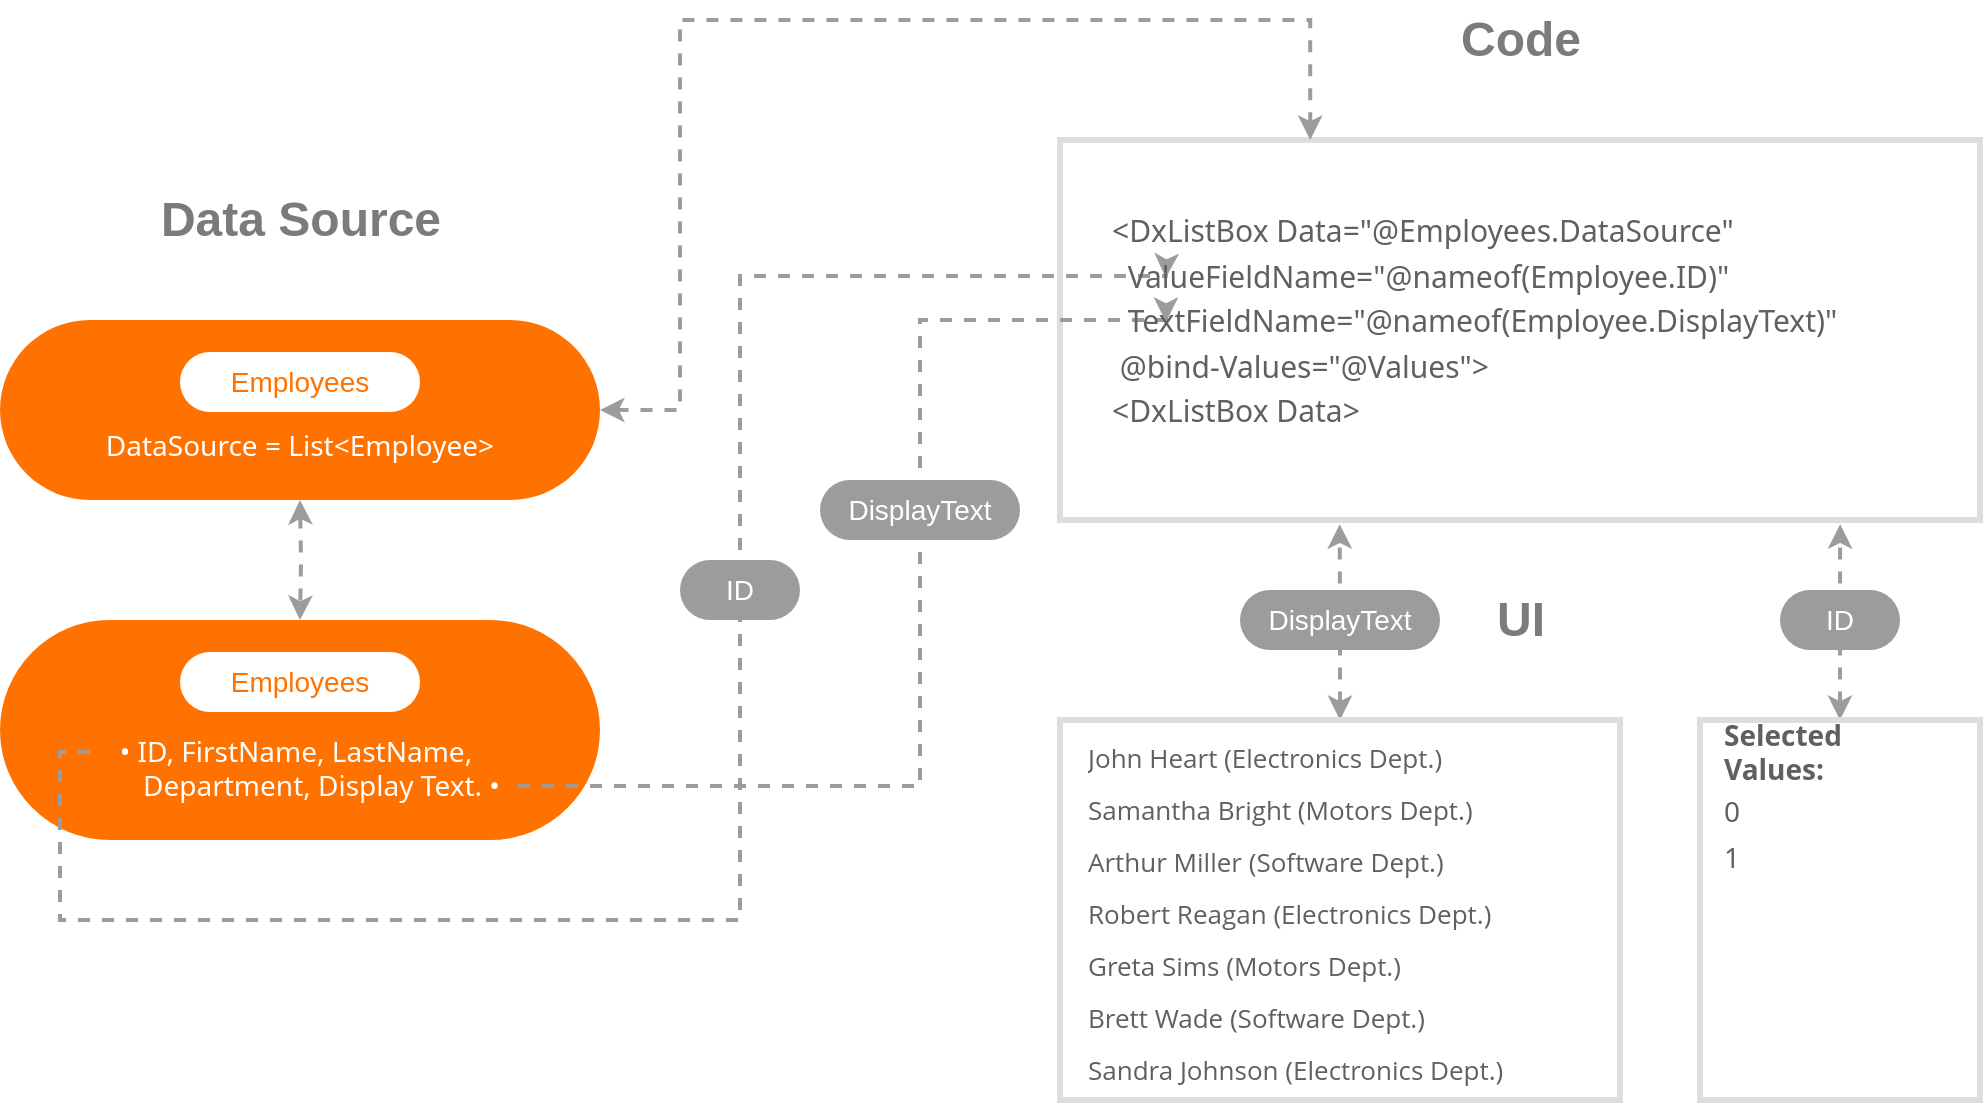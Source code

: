 <mxfile version="14.9.7" type="github">
  <diagram id="OvtvZmqjccMrs6n_CUIy" name="Page-1">
    <mxGraphModel dx="1290" dy="703" grid="1" gridSize="10" guides="1" tooltips="1" connect="1" arrows="1" fold="1" page="1" pageScale="1" pageWidth="827" pageHeight="1169" math="0" shadow="0">
      <root>
        <mxCell id="0" />
        <mxCell id="1" parent="0" />
        <mxCell id="t36t5-ObEeldPUHDR5wi-1" value="" style="group" parent="1" vertex="1" connectable="0">
          <mxGeometry x="90" y="220" width="300" height="90" as="geometry" />
        </mxCell>
        <mxCell id="t36t5-ObEeldPUHDR5wi-2" value="DataSource = List&lt;Employee&gt;" style="rounded=1;whiteSpace=wrap;fontFamily=&quot;Segoe UI&quot;,&quot;Helvetica Neue&quot;,Helvetica,Arial,sans-serif;;strokeWidth=3;arcSize=50;imageHeight=24;fontColor=#FFF;strokeColor=none;fontSize=14;spacing=2;verticalAlign=bottom;resizable=1;resizeHeight=1;resizeWidth=1;spacingBottom=16;fillColor=#FF7200;movableLabel=1;" parent="t36t5-ObEeldPUHDR5wi-1" vertex="1">
          <mxGeometry width="300" height="90" as="geometry" />
        </mxCell>
        <mxCell id="t36t5-ObEeldPUHDR5wi-3" value="&lt;font color=&quot;#ff7200&quot;&gt;Employees&lt;/font&gt;" style="rounded=1;whiteSpace=wrap;html=1;fontSize=14;strokeWidth=3;gradientColor=#ffffff;fillColor=#FFF;strokeColor=none;fontColor=#000;arcSize=50;" parent="t36t5-ObEeldPUHDR5wi-1" vertex="1">
          <mxGeometry x="90" y="16" width="120" height="30" as="geometry" />
        </mxCell>
        <mxCell id="t36t5-ObEeldPUHDR5wi-4" value="" style="group" parent="1" vertex="1" connectable="0">
          <mxGeometry x="90" y="370" width="300" height="130" as="geometry" />
        </mxCell>
        <mxCell id="t36t5-ObEeldPUHDR5wi-5" value="• ID, FirstName, LastName,&#xa;       Department, Display Text. •" style="rounded=1;whiteSpace=wrap;fontFamily=&quot;Segoe UI&quot;,&quot;Helvetica Neue&quot;,Helvetica,Arial,sans-serif;;strokeWidth=3;arcSize=50;imageHeight=24;fontColor=#FFF;strokeColor=none;fontSize=14;spacing=2;verticalAlign=bottom;resizable=1;resizeHeight=1;resizeWidth=1;spacingBottom=16;fillColor=#FF7200;movableLabel=1;" parent="t36t5-ObEeldPUHDR5wi-4" vertex="1">
          <mxGeometry width="300" height="110" as="geometry">
            <mxPoint x="-2" as="offset" />
          </mxGeometry>
        </mxCell>
        <mxCell id="t36t5-ObEeldPUHDR5wi-6" value="&lt;font color=&quot;#ff7200&quot;&gt;Employees&lt;/font&gt;" style="rounded=1;whiteSpace=wrap;html=1;fontSize=14;strokeWidth=3;gradientColor=#ffffff;fillColor=#FFF;strokeColor=none;fontColor=#000;arcSize=50;" parent="t36t5-ObEeldPUHDR5wi-4" vertex="1">
          <mxGeometry x="90" y="16" width="120" height="30" as="geometry" />
        </mxCell>
        <mxCell id="t36t5-ObEeldPUHDR5wi-9" style="edgeStyle=orthogonalEdgeStyle;rounded=0;orthogonalLoop=1;jettySize=auto;html=1;entryX=0.5;entryY=0;entryDx=0;entryDy=0;fontSize=14;fontColor=#000;startArrow=classic;startFill=1;dashed=1;strokeWidth=2;strokeColor=#9c9c9c;" parent="1" target="t36t5-ObEeldPUHDR5wi-5" edge="1">
          <mxGeometry relative="1" as="geometry">
            <mxPoint x="240" y="310" as="sourcePoint" />
          </mxGeometry>
        </mxCell>
        <mxCell id="t36t5-ObEeldPUHDR5wi-10" value="Data Source" style="text;strokeColor=none;fillColor=none;html=1;fontSize=24;fontStyle=1;verticalAlign=middle;align=center;fontFamily=&#39;Open Sans Condensed&#39;,&#39;HelveticaNeue-CondensedBold&#39;,Helvetica,&#39;Arial Narrow&#39;,Calibri,Arial,&#39;Lucida Grande&#39;,sans-serif;;fontSource=https%3A%2F%2Ffonts.googleapis.com%2Fcss%3Ffamily%3D&#39;Open%2BSans%2BCondensed&#39;%252C&#39;HelveticaNeue-CondensedBold&#39;%252CHelvetica%252C&#39;Arial%2BNarrow&#39;%252CCalibri%252CArial%252C&#39;Lucida%2BGrande&#39;%252Csans-serif%253B;fontColor=#7b7b7b;" parent="1" vertex="1">
          <mxGeometry x="190" y="150" width="100" height="40" as="geometry" />
        </mxCell>
        <mxCell id="t36t5-ObEeldPUHDR5wi-11" value="" style="rounded=0;whiteSpace=wrap;html=1;shadow=0;glass=0;sketch=0;fontFamily=Open Sans;fontSource=https%3A%2F%2Ffonts.googleapis.com%2Fcss%3Ffamily%3DOpen%2BSans;fontSize=14;fontColor=#000000;strokeColor=#DEDEDE;strokeWidth=3;fillColor=#ffffff;gradientColor=none;align=left;verticalAlign=bottom;connectable=0;" parent="1" vertex="1">
          <mxGeometry x="620" y="130" width="460" height="190" as="geometry" />
        </mxCell>
        <mxCell id="t36t5-ObEeldPUHDR5wi-12" style="edgeStyle=orthogonalEdgeStyle;rounded=0;orthogonalLoop=1;jettySize=auto;html=1;entryX=0.304;entryY=1.011;entryDx=0;entryDy=0;entryPerimeter=0;dashed=1;fontFamily=&quot;Segoe UI&quot;,&quot;Helvetica Neue&quot;,Helvetica,Arial,sans-serif;fontSource=https%3A%2F%2Ffonts.googleapis.com%2Fcss%3Ffamily%3DOpen%2BSans;fontSize=15;fontColor=#606060;startArrow=classic;startFill=1;strokeColor=#9c9c9c;strokeWidth=2;" parent="1" source="t36t5-ObEeldPUHDR5wi-13" target="t36t5-ObEeldPUHDR5wi-11" edge="1">
          <mxGeometry relative="1" as="geometry" />
        </mxCell>
        <mxCell id="t36t5-ObEeldPUHDR5wi-13" value="&lt;p style=&quot;line-height: 200% ; font-size: 13px&quot;&gt;&lt;font color=&quot;#606060&quot;&gt;John Heart (Electronics Dept.)&lt;br&gt;Samantha Bright (Motors Dept.)&lt;br&gt;Arthur Miller (Software Dept.)&lt;br&gt;Robert Reagan (Electronics Dept.)&lt;br&gt;Greta Sims (Motors Dept.)&lt;br&gt;Brett Wade (Software Dept.)&lt;br&gt;Sandra Johnson (Electronics Dept.)&lt;br&gt;Edward Holmes (Motos Dept.)&lt;/font&gt;&lt;/p&gt;" style="rounded=0;shadow=0;glass=0;sketch=0;fontFamily=Open Sans;fontSource=https%3A%2F%2Ffonts.googleapis.com%2Fcss%3Ffamily%3DOpen%2BSans;fontSize=14;fontColor=#000000;strokeColor=#DEDEDE;strokeWidth=3;fillColor=#ffffff;gradientColor=none;align=left;verticalAlign=bottom;whiteSpace=wrap;html=1;spacingTop=0;spacingLeft=12;spacingBottom=0;overflow=hidden;noLabel=0;resizable=1;movable=1;spacing=0;movableLabel=1;" parent="1" vertex="1">
          <mxGeometry x="620" y="420" width="280" height="190" as="geometry">
            <mxPoint x="2" y="-7" as="offset" />
          </mxGeometry>
        </mxCell>
        <mxCell id="t36t5-ObEeldPUHDR5wi-14" style="edgeStyle=orthogonalEdgeStyle;rounded=0;orthogonalLoop=1;jettySize=auto;html=1;entryX=0.848;entryY=1.011;entryDx=0;entryDy=0;entryPerimeter=0;dashed=1;fontFamily=&quot;Segoe UI&quot;,&quot;Helvetica Neue&quot;,Helvetica,Arial,sans-serif;fontSource=https%3A%2F%2Ffonts.googleapis.com%2Fcss%3Ffamily%3DOpen%2BSans;fontSize=15;fontColor=#606060;startArrow=classic;startFill=1;strokeColor=#9c9c9c;strokeWidth=2;" parent="1" source="t36t5-ObEeldPUHDR5wi-15" target="t36t5-ObEeldPUHDR5wi-11" edge="1">
          <mxGeometry relative="1" as="geometry" />
        </mxCell>
        <mxCell id="t36t5-ObEeldPUHDR5wi-15" value="" style="rounded=0;whiteSpace=wrap;html=1;shadow=0;glass=0;sketch=0;fontFamily=Open Sans;fontSource=https%3A%2F%2Ffonts.googleapis.com%2Fcss%3Ffamily%3DOpen%2BSans;fontSize=14;fontColor=#000000;strokeColor=#DEDEDE;strokeWidth=3;fillColor=#ffffff;gradientColor=none;align=left;verticalAlign=bottom;" parent="1" vertex="1">
          <mxGeometry x="940" y="420" width="140" height="190" as="geometry" />
        </mxCell>
        <mxCell id="t36t5-ObEeldPUHDR5wi-16" value="Code" style="text;strokeColor=none;fillColor=none;html=1;fontSize=24;fontStyle=1;verticalAlign=middle;align=center;fontFamily=&#39;Open Sans Condensed&#39;,&#39;HelveticaNeue-CondensedBold&#39;,Helvetica,&#39;Arial Narrow&#39;,Calibri,Arial,&#39;Lucida Grande&#39;,sans-serif;;fontSource=https%3A%2F%2Ffonts.googleapis.com%2Fcss%3Ffamily%3D&#39;Open%2BSans%2BCondensed&#39;%252C&#39;HelveticaNeue-CondensedBold&#39;%252CHelvetica%252C&#39;Arial%2BNarrow&#39;%252CCalibri%252CArial%252C&#39;Lucida%2BGrande&#39;%252Csans-serif%253B;fontColor=#7b7b7b;" parent="1" vertex="1">
          <mxGeometry x="800" y="60" width="100" height="40" as="geometry" />
        </mxCell>
        <mxCell id="t36t5-ObEeldPUHDR5wi-17" value="UI" style="text;strokeColor=none;fillColor=none;html=1;fontSize=24;fontStyle=1;verticalAlign=middle;align=center;fontFamily=&#39;Open Sans Condensed&#39;,&#39;HelveticaNeue-CondensedBold&#39;,Helvetica,&#39;Arial Narrow&#39;,Calibri,Arial,&#39;Lucida Grande&#39;,sans-serif;;fontSource=https%3A%2F%2Ffonts.googleapis.com%2Fcss%3Ffamily%3D&#39;Open%2BSans%2BCondensed&#39;%252C&#39;HelveticaNeue-CondensedBold&#39;%252CHelvetica%252C&#39;Arial%2BNarrow&#39;%252CCalibri%252CArial%252C&#39;Lucida%2BGrande&#39;%252Csans-serif%253B;fontColor=#7b7b7b;" parent="1" vertex="1">
          <mxGeometry x="800" y="350" width="100" height="40" as="geometry" />
        </mxCell>
        <mxCell id="t36t5-ObEeldPUHDR5wi-18" style="edgeStyle=orthogonalEdgeStyle;rounded=0;orthogonalLoop=1;jettySize=auto;html=1;entryX=0.272;entryY=0;entryDx=0;entryDy=0;entryPerimeter=0;dashed=1;fontFamily=Open Sans;fontSource=https%3A%2F%2Ffonts.googleapis.com%2Fcss%3Ffamily%3DOpen%2BSans;fontSize=14;fontColor=#000000;startArrow=classic;startFill=1;strokeWidth=2;strokeColor=#9C9C9C;" parent="1" source="t36t5-ObEeldPUHDR5wi-2" target="t36t5-ObEeldPUHDR5wi-11" edge="1">
          <mxGeometry relative="1" as="geometry">
            <Array as="points">
              <mxPoint x="430" y="265" />
              <mxPoint x="430" y="70" />
              <mxPoint x="745" y="70" />
            </Array>
          </mxGeometry>
        </mxCell>
        <mxCell id="t36t5-ObEeldPUHDR5wi-24" style="edgeStyle=orthogonalEdgeStyle;rounded=0;orthogonalLoop=1;jettySize=auto;html=1;entryX=0.074;entryY=0.38;entryDx=0;entryDy=0;dashed=1;fontFamily=&quot;Segoe UI&quot;,&quot;Helvetica Neue&quot;,Helvetica,Arial,sans-serif;fontSource=https%3A%2F%2Ffonts.googleapis.com%2Fcss%3Ffamily%3DOpen%2BSans;fontSize=15;fontColor=#606060;startArrow=none;startFill=0;strokeColor=#9c9c9c;strokeWidth=2;entryPerimeter=0;" parent="1" target="t36t5-ObEeldPUHDR5wi-42" edge="1">
          <mxGeometry relative="1" as="geometry">
            <Array as="points">
              <mxPoint x="120" y="436" />
              <mxPoint x="120" y="520" />
              <mxPoint x="460" y="520" />
              <mxPoint x="460" y="198" />
              <mxPoint x="673" y="198" />
            </Array>
            <mxPoint x="135" y="436" as="sourcePoint" />
            <mxPoint x="660" y="198" as="targetPoint" />
          </mxGeometry>
        </mxCell>
        <mxCell id="t36t5-ObEeldPUHDR5wi-25" style="edgeStyle=orthogonalEdgeStyle;rounded=0;orthogonalLoop=1;jettySize=auto;html=1;dashed=1;fontFamily=&quot;Segoe UI&quot;,&quot;Helvetica Neue&quot;,Helvetica,Arial,sans-serif;fontSource=https%3A%2F%2Ffonts.googleapis.com%2Fcss%3Ffamily%3DOpen%2BSans;fontSize=15;fontColor=#606060;startArrow=none;startFill=0;strokeColor=#9c9c9c;strokeWidth=2;" parent="1" edge="1">
          <mxGeometry relative="1" as="geometry">
            <Array as="points">
              <mxPoint x="550" y="453" />
              <mxPoint x="550" y="220" />
            </Array>
            <mxPoint x="349" y="453" as="sourcePoint" />
            <mxPoint x="673" y="221" as="targetPoint" />
          </mxGeometry>
        </mxCell>
        <mxCell id="t36t5-ObEeldPUHDR5wi-26" value="Selected Values:&lt;br&gt;&lt;span style=&quot;font-weight: normal ; line-height: 170%&quot;&gt;0&lt;br&gt;1&lt;/span&gt;" style="text;html=1;strokeColor=none;fillColor=none;align=left;verticalAlign=middle;whiteSpace=wrap;rounded=0;shadow=0;glass=0;sketch=0;fontFamily=&quot;Segoe UI&quot;,&quot;Helvetica Neue&quot;,Helvetica,Arial,sans-serif;fontSource=https%3A%2F%2Ffonts.googleapis.com%2Fcss%3Ffamily%3DOpen%2BSans;fontSize=14;fontColor=#606060;fontStyle=1" parent="1" vertex="1">
          <mxGeometry x="950" y="450" width="110" height="20" as="geometry" />
        </mxCell>
        <mxCell id="t36t5-ObEeldPUHDR5wi-27" value="&lt;font&gt;DisplayText&lt;/font&gt;" style="rounded=1;whiteSpace=wrap;html=1;fontSize=14;strokeWidth=3;strokeColor=none;arcSize=50;fontColor=#FFF;fillColor=#9C9C9C;" parent="1" vertex="1">
          <mxGeometry x="500" y="300" width="100" height="30" as="geometry" />
        </mxCell>
        <mxCell id="t36t5-ObEeldPUHDR5wi-28" value="&lt;font&gt;ID&lt;/font&gt;" style="rounded=1;whiteSpace=wrap;html=1;fontSize=14;strokeWidth=3;strokeColor=none;arcSize=50;fontColor=#FFF;fillColor=#9C9C9C;" parent="1" vertex="1">
          <mxGeometry x="430" y="340" width="60" height="30" as="geometry" />
        </mxCell>
        <mxCell id="t36t5-ObEeldPUHDR5wi-29" value="&lt;font&gt;DisplayText&lt;/font&gt;" style="rounded=1;whiteSpace=wrap;html=1;fontSize=14;strokeWidth=3;strokeColor=none;arcSize=50;fontColor=#FFF;fillColor=#9C9C9C;" parent="1" vertex="1">
          <mxGeometry x="710" y="355" width="100" height="30" as="geometry" />
        </mxCell>
        <mxCell id="t36t5-ObEeldPUHDR5wi-30" value="&lt;font&gt;ID&lt;/font&gt;" style="rounded=1;whiteSpace=wrap;html=1;fontSize=14;strokeWidth=3;strokeColor=none;arcSize=50;fontColor=#FFF;fillColor=#9C9C9C;" parent="1" vertex="1">
          <mxGeometry x="980" y="355" width="60" height="30" as="geometry" />
        </mxCell>
        <mxCell id="t36t5-ObEeldPUHDR5wi-42" value="&lt;p style=&quot;line-height: 150%&quot;&gt;&lt;span style=&quot;color: rgb(96 , 96 , 96) ; font-size: 15px&quot;&gt;&amp;lt;DxListBox Data=&quot;@Employees.DataSource&quot;&lt;br style=&quot;font-size: 15px&quot;&gt;&lt;/span&gt;&lt;span style=&quot;color: rgb(96 , 96 , 96) ; font-size: 15px ; text-align: center&quot;&gt;&lt;span style=&quot;white-space: pre ; font-size: 15px&quot;&gt; &lt;span style=&quot;white-space: pre&quot;&gt;	&lt;/span&gt;&lt;/span&gt;ValueFieldName=&quot;@nameof(Employee.ID)&quot;&lt;br style=&quot;font-size: 15px&quot;&gt;&lt;/span&gt;&lt;span style=&quot;color: rgb(96 , 96 , 96) ; font-size: 15px ; text-align: center&quot;&gt;&lt;span style=&quot;white-space: pre ; font-size: 15px&quot;&gt; &lt;span style=&quot;white-space: pre&quot;&gt;	&lt;/span&gt;&lt;/span&gt;TextFieldName=&quot;@nameof(Employee.DisplayText)&quot;&lt;br style=&quot;font-size: 15px&quot;&gt;&lt;/span&gt;&lt;span style=&quot;color: rgb(96 , 96 , 96) ; font-size: 15px&quot;&gt;&lt;span style=&quot;white-space: pre ; font-size: 15px&quot;&gt; &lt;/span&gt;@bind-Values=&quot;@Values&quot;&amp;gt;&lt;br style=&quot;font-size: 15px&quot;&gt;&lt;/span&gt;&lt;span style=&quot;color: rgb(96 , 96 , 96) ; font-size: 15px&quot;&gt;&amp;lt;DxListBox Data&amp;gt;&lt;/span&gt;&lt;span style=&quot;color: rgb(96 , 96 , 96) ; font-size: 15px&quot;&gt;&lt;br style=&quot;font-size: 15px&quot;&gt;&lt;/span&gt;&lt;/p&gt;" style="text;html=1;strokeColor=none;fillColor=none;align=left;verticalAlign=top;whiteSpace=wrap;rounded=0;comic=0;fontColor=#7b7b7b;snapToPoint=0;fixDash=0;autosize=1;container=0;dropTarget=0;expand=1;recursiveResize=0;fontFamily=&quot;Segoe UI&quot;,&quot;Helvetica Neue&quot;,Helvetica,Arial,sans-serif;fontSize=15;spacingTop=0;spacing=2;connectable=0;" parent="1" vertex="1">
          <mxGeometry x="644" y="142" width="390" height="150" as="geometry" />
        </mxCell>
      </root>
    </mxGraphModel>
  </diagram>
</mxfile>

